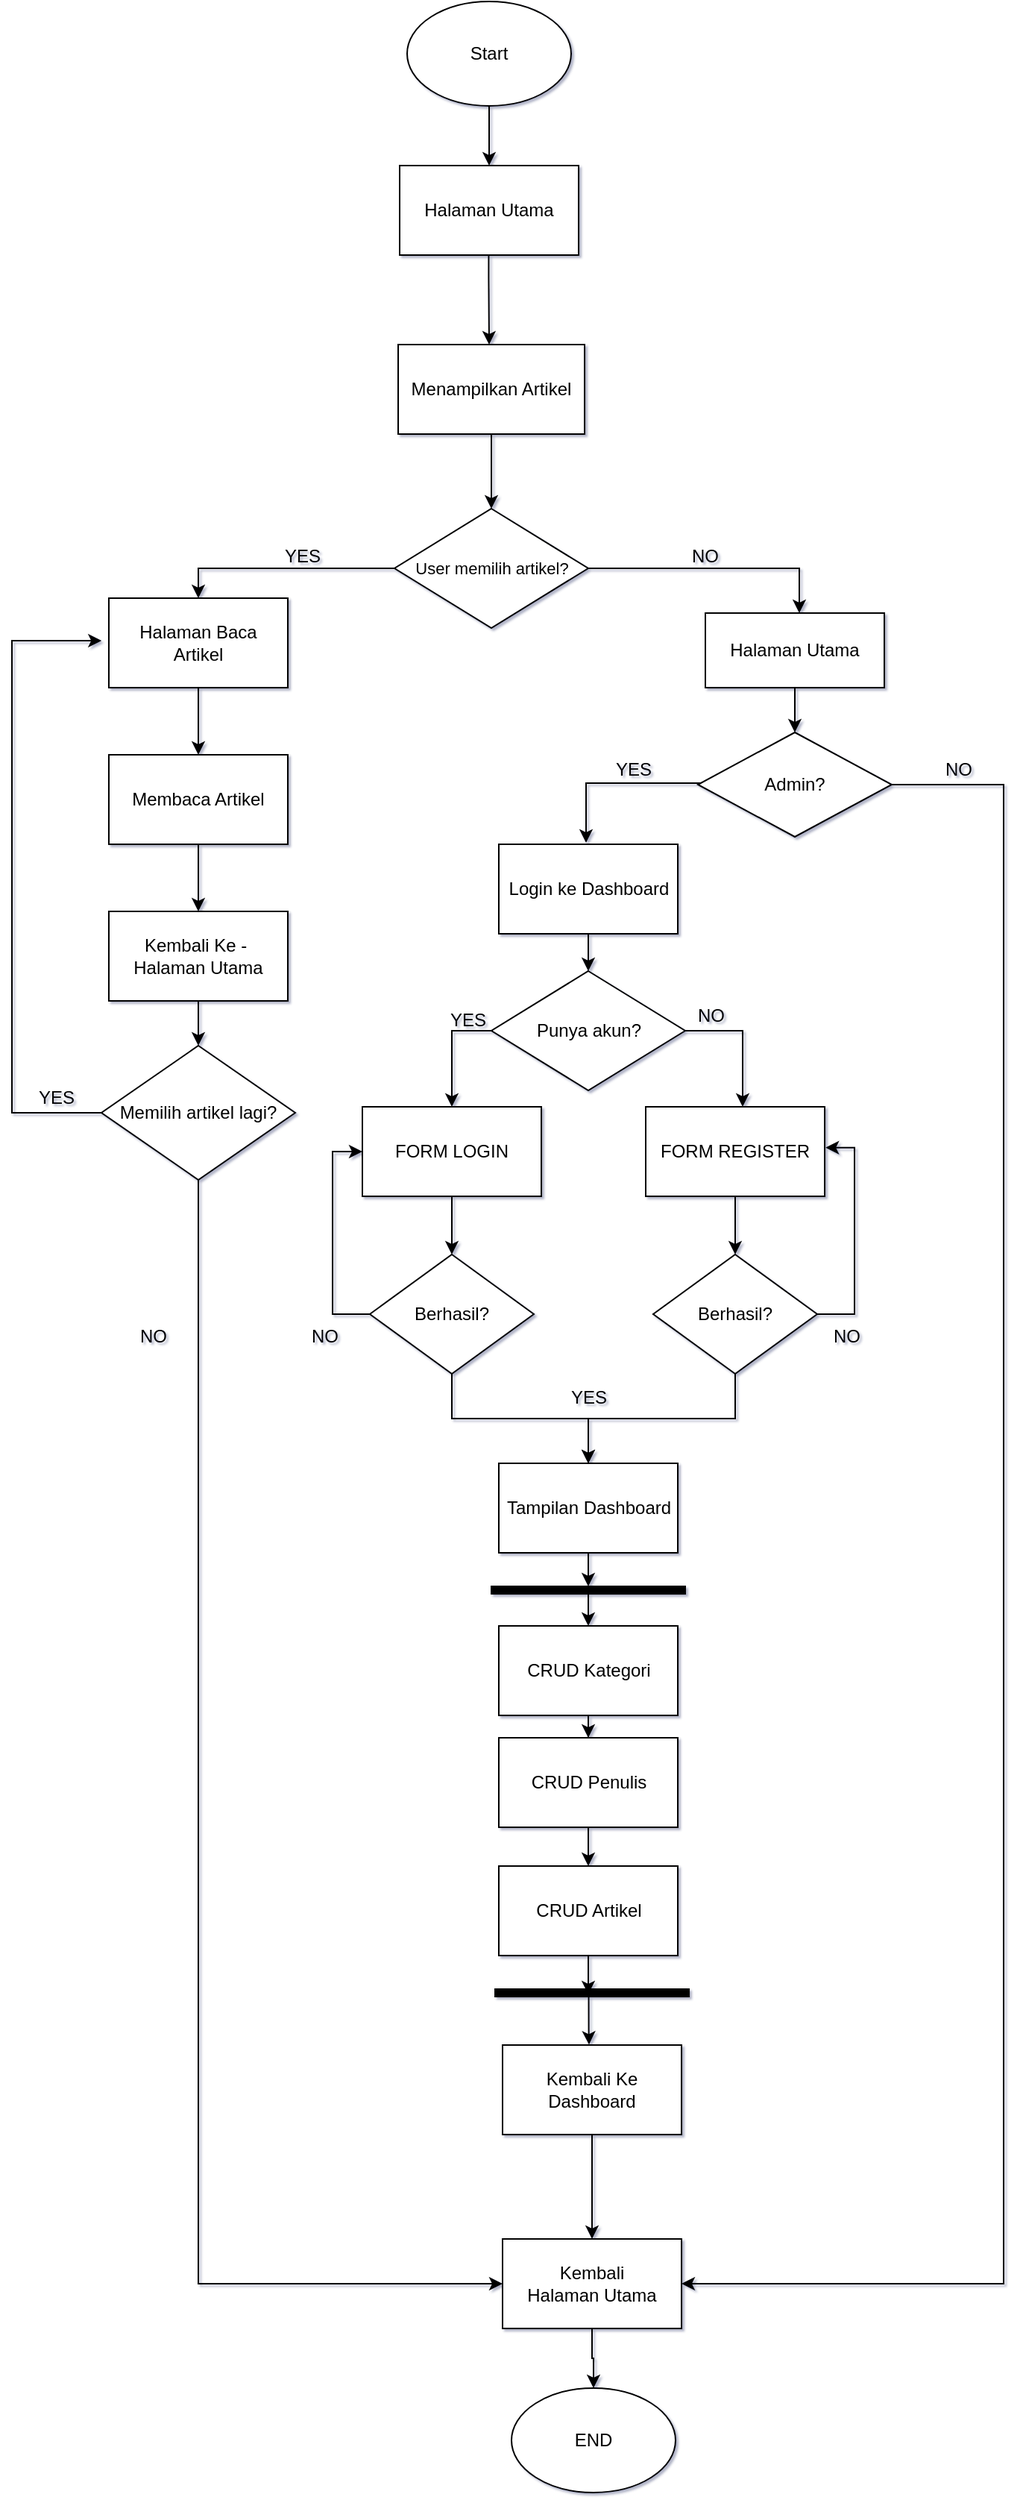 <mxfile version="24.4.13" type="github">
  <diagram id="C5RBs43oDa-KdzZeNtuy" name="Page-1">
    <mxGraphModel dx="849" dy="499" grid="1" gridSize="10" guides="1" tooltips="1" connect="1" arrows="1" fold="1" page="1" pageScale="1" pageWidth="827" pageHeight="1169" math="0" shadow="1">
      <root>
        <mxCell id="WIyWlLk6GJQsqaUBKTNV-0" />
        <mxCell id="WIyWlLk6GJQsqaUBKTNV-1" parent="WIyWlLk6GJQsqaUBKTNV-0" />
        <mxCell id="XTaNPVDyZfdnZvveZso0-5" value="" style="edgeStyle=orthogonalEdgeStyle;rounded=0;orthogonalLoop=1;jettySize=auto;html=1;" parent="WIyWlLk6GJQsqaUBKTNV-1" source="XTaNPVDyZfdnZvveZso0-1" target="XTaNPVDyZfdnZvveZso0-4" edge="1">
          <mxGeometry relative="1" as="geometry" />
        </mxCell>
        <mxCell id="XTaNPVDyZfdnZvveZso0-1" value="Start" style="ellipse;whiteSpace=wrap;html=1;" parent="WIyWlLk6GJQsqaUBKTNV-1" vertex="1">
          <mxGeometry x="340" y="20" width="110" height="70" as="geometry" />
        </mxCell>
        <mxCell id="XTaNPVDyZfdnZvveZso0-7" value="" style="edgeStyle=orthogonalEdgeStyle;rounded=0;orthogonalLoop=1;jettySize=auto;html=1;" parent="WIyWlLk6GJQsqaUBKTNV-1" edge="1">
          <mxGeometry relative="1" as="geometry">
            <mxPoint x="394.713" y="190" as="sourcePoint" />
            <mxPoint x="395" y="250" as="targetPoint" />
            <Array as="points">
              <mxPoint x="394.69" y="205" />
              <mxPoint x="394.69" y="205" />
            </Array>
          </mxGeometry>
        </mxCell>
        <mxCell id="XTaNPVDyZfdnZvveZso0-4" value="Halaman Utama" style="whiteSpace=wrap;html=1;" parent="WIyWlLk6GJQsqaUBKTNV-1" vertex="1">
          <mxGeometry x="335" y="130" width="120" height="60" as="geometry" />
        </mxCell>
        <mxCell id="XTaNPVDyZfdnZvveZso0-9" value="" style="edgeStyle=orthogonalEdgeStyle;rounded=0;orthogonalLoop=1;jettySize=auto;html=1;" parent="WIyWlLk6GJQsqaUBKTNV-1" source="XTaNPVDyZfdnZvveZso0-6" target="XTaNPVDyZfdnZvveZso0-8" edge="1">
          <mxGeometry relative="1" as="geometry" />
        </mxCell>
        <mxCell id="XTaNPVDyZfdnZvveZso0-6" value="Menampilkan Artikel" style="whiteSpace=wrap;html=1;" parent="WIyWlLk6GJQsqaUBKTNV-1" vertex="1">
          <mxGeometry x="334" y="250" width="125" height="60" as="geometry" />
        </mxCell>
        <mxCell id="XTaNPVDyZfdnZvveZso0-11" value="" style="edgeStyle=orthogonalEdgeStyle;rounded=0;orthogonalLoop=1;jettySize=auto;html=1;" parent="WIyWlLk6GJQsqaUBKTNV-1" source="XTaNPVDyZfdnZvveZso0-8" target="XTaNPVDyZfdnZvveZso0-10" edge="1">
          <mxGeometry relative="1" as="geometry">
            <Array as="points">
              <mxPoint x="200" y="400" />
            </Array>
          </mxGeometry>
        </mxCell>
        <mxCell id="XTaNPVDyZfdnZvveZso0-32" value="" style="edgeStyle=orthogonalEdgeStyle;rounded=0;orthogonalLoop=1;jettySize=auto;html=1;" parent="WIyWlLk6GJQsqaUBKTNV-1" edge="1">
          <mxGeometry relative="1" as="geometry">
            <mxPoint x="459.0" y="400.0" as="sourcePoint" />
            <mxPoint x="603" y="430" as="targetPoint" />
            <Array as="points">
              <mxPoint x="602.5" y="400" />
            </Array>
          </mxGeometry>
        </mxCell>
        <mxCell id="XTaNPVDyZfdnZvveZso0-8" value="&lt;font style=&quot;font-size: 11px;&quot;&gt;User memilih artikel?&lt;/font&gt;" style="rhombus;whiteSpace=wrap;html=1;align=center;" parent="WIyWlLk6GJQsqaUBKTNV-1" vertex="1">
          <mxGeometry x="331.5" y="360" width="130" height="80" as="geometry" />
        </mxCell>
        <mxCell id="XTaNPVDyZfdnZvveZso0-13" value="" style="edgeStyle=orthogonalEdgeStyle;rounded=0;orthogonalLoop=1;jettySize=auto;html=1;" parent="WIyWlLk6GJQsqaUBKTNV-1" source="XTaNPVDyZfdnZvveZso0-10" target="XTaNPVDyZfdnZvveZso0-12" edge="1">
          <mxGeometry relative="1" as="geometry" />
        </mxCell>
        <mxCell id="XTaNPVDyZfdnZvveZso0-10" value="Halaman Baca&lt;div&gt;Artikel&lt;/div&gt;" style="whiteSpace=wrap;html=1;" parent="WIyWlLk6GJQsqaUBKTNV-1" vertex="1">
          <mxGeometry x="140" y="420" width="120" height="60" as="geometry" />
        </mxCell>
        <mxCell id="XTaNPVDyZfdnZvveZso0-15" value="" style="edgeStyle=orthogonalEdgeStyle;rounded=0;orthogonalLoop=1;jettySize=auto;html=1;" parent="WIyWlLk6GJQsqaUBKTNV-1" source="XTaNPVDyZfdnZvveZso0-12" target="XTaNPVDyZfdnZvveZso0-14" edge="1">
          <mxGeometry relative="1" as="geometry" />
        </mxCell>
        <mxCell id="XTaNPVDyZfdnZvveZso0-12" value="Membaca Artikel" style="whiteSpace=wrap;html=1;" parent="WIyWlLk6GJQsqaUBKTNV-1" vertex="1">
          <mxGeometry x="140" y="525" width="120" height="60" as="geometry" />
        </mxCell>
        <mxCell id="XTaNPVDyZfdnZvveZso0-17" value="" style="edgeStyle=orthogonalEdgeStyle;rounded=0;orthogonalLoop=1;jettySize=auto;html=1;" parent="WIyWlLk6GJQsqaUBKTNV-1" source="XTaNPVDyZfdnZvveZso0-14" target="XTaNPVDyZfdnZvveZso0-16" edge="1">
          <mxGeometry relative="1" as="geometry" />
        </mxCell>
        <mxCell id="XTaNPVDyZfdnZvveZso0-14" value="Kembali Ke -&amp;nbsp;&lt;div&gt;Halaman Utama&lt;/div&gt;" style="whiteSpace=wrap;html=1;" parent="WIyWlLk6GJQsqaUBKTNV-1" vertex="1">
          <mxGeometry x="140" y="630" width="120" height="60" as="geometry" />
        </mxCell>
        <mxCell id="XTaNPVDyZfdnZvveZso0-30" value="" style="edgeStyle=orthogonalEdgeStyle;rounded=0;orthogonalLoop=1;jettySize=auto;html=1;exitX=0.5;exitY=1;exitDx=0;exitDy=0;entryX=0;entryY=0.5;entryDx=0;entryDy=0;" parent="WIyWlLk6GJQsqaUBKTNV-1" source="XTaNPVDyZfdnZvveZso0-16" target="XTaNPVDyZfdnZvveZso0-84" edge="1">
          <mxGeometry relative="1" as="geometry">
            <mxPoint x="191.553" y="900.004" as="sourcePoint" />
            <mxPoint x="340" y="1560" as="targetPoint" />
            <Array as="points">
              <mxPoint x="200" y="1550" />
            </Array>
          </mxGeometry>
        </mxCell>
        <mxCell id="XTaNPVDyZfdnZvveZso0-16" value="Memilih artikel lagi?" style="rhombus;whiteSpace=wrap;html=1;" parent="WIyWlLk6GJQsqaUBKTNV-1" vertex="1">
          <mxGeometry x="135" y="720" width="130" height="90" as="geometry" />
        </mxCell>
        <mxCell id="XTaNPVDyZfdnZvveZso0-18" value="YES" style="text;strokeColor=none;align=center;fillColor=none;html=1;verticalAlign=middle;whiteSpace=wrap;rounded=0;" parent="WIyWlLk6GJQsqaUBKTNV-1" vertex="1">
          <mxGeometry x="240" y="377" width="60" height="30" as="geometry" />
        </mxCell>
        <mxCell id="XTaNPVDyZfdnZvveZso0-24" value="" style="edgeStyle=orthogonalEdgeStyle;rounded=0;orthogonalLoop=1;jettySize=auto;html=1;targetPerimeterSpacing=2;entryX=0.001;entryY=0.392;entryDx=0;entryDy=0;entryPerimeter=0;" parent="WIyWlLk6GJQsqaUBKTNV-1" edge="1">
          <mxGeometry relative="1" as="geometry">
            <mxPoint x="135" y="765" as="sourcePoint" />
            <mxPoint x="135.12" y="448.52" as="targetPoint" />
            <Array as="points">
              <mxPoint x="135" y="765" />
              <mxPoint x="75" y="765" />
              <mxPoint x="75" y="449" />
            </Array>
          </mxGeometry>
        </mxCell>
        <mxCell id="XTaNPVDyZfdnZvveZso0-25" value="YES" style="text;strokeColor=none;align=center;fillColor=none;html=1;verticalAlign=middle;whiteSpace=wrap;rounded=0;" parent="WIyWlLk6GJQsqaUBKTNV-1" vertex="1">
          <mxGeometry x="75" y="740" width="60" height="30" as="geometry" />
        </mxCell>
        <mxCell id="XTaNPVDyZfdnZvveZso0-36" value="" style="edgeStyle=orthogonalEdgeStyle;rounded=0;orthogonalLoop=1;jettySize=auto;html=1;" parent="WIyWlLk6GJQsqaUBKTNV-1" edge="1">
          <mxGeometry relative="1" as="geometry">
            <mxPoint x="538.417" y="543.95" as="sourcePoint" />
            <mxPoint x="460" y="584" as="targetPoint" />
            <Array as="points">
              <mxPoint x="460" y="544" />
            </Array>
          </mxGeometry>
        </mxCell>
        <mxCell id="XTaNPVDyZfdnZvveZso0-33" value="Admin?" style="rhombus;whiteSpace=wrap;html=1;" parent="WIyWlLk6GJQsqaUBKTNV-1" vertex="1">
          <mxGeometry x="535" y="510" width="130" height="70" as="geometry" />
        </mxCell>
        <mxCell id="XTaNPVDyZfdnZvveZso0-37" value="NO" style="text;strokeColor=none;align=center;fillColor=none;html=1;verticalAlign=middle;whiteSpace=wrap;rounded=0;" parent="WIyWlLk6GJQsqaUBKTNV-1" vertex="1">
          <mxGeometry x="510" y="377" width="60" height="30" as="geometry" />
        </mxCell>
        <mxCell id="XTaNPVDyZfdnZvveZso0-38" value="YES" style="text;strokeColor=none;align=center;fillColor=none;html=1;verticalAlign=middle;whiteSpace=wrap;rounded=0;" parent="WIyWlLk6GJQsqaUBKTNV-1" vertex="1">
          <mxGeometry x="461.5" y="520" width="60" height="30" as="geometry" />
        </mxCell>
        <mxCell id="XTaNPVDyZfdnZvveZso0-39" value="NO" style="text;strokeColor=none;align=center;fillColor=none;html=1;verticalAlign=middle;whiteSpace=wrap;rounded=0;" parent="WIyWlLk6GJQsqaUBKTNV-1" vertex="1">
          <mxGeometry x="140" y="900" width="60" height="30" as="geometry" />
        </mxCell>
        <mxCell id="XTaNPVDyZfdnZvveZso0-42" value="" style="edgeStyle=orthogonalEdgeStyle;rounded=0;orthogonalLoop=1;jettySize=auto;html=1;" parent="WIyWlLk6GJQsqaUBKTNV-1" source="XTaNPVDyZfdnZvveZso0-40" target="XTaNPVDyZfdnZvveZso0-33" edge="1">
          <mxGeometry relative="1" as="geometry" />
        </mxCell>
        <mxCell id="XTaNPVDyZfdnZvveZso0-40" value="Halaman Utama" style="whiteSpace=wrap;html=1;" parent="WIyWlLk6GJQsqaUBKTNV-1" vertex="1">
          <mxGeometry x="540" y="430" width="120" height="50" as="geometry" />
        </mxCell>
        <mxCell id="XTaNPVDyZfdnZvveZso0-43" value="" style="edgeStyle=orthogonalEdgeStyle;rounded=0;orthogonalLoop=1;jettySize=auto;html=1;" parent="WIyWlLk6GJQsqaUBKTNV-1" target="XTaNPVDyZfdnZvveZso0-84" edge="1">
          <mxGeometry relative="1" as="geometry">
            <mxPoint x="664.0" y="545.0" as="sourcePoint" />
            <mxPoint x="740" y="1120" as="targetPoint" />
            <Array as="points">
              <mxPoint x="740" y="545" />
              <mxPoint x="740" y="1550" />
            </Array>
          </mxGeometry>
        </mxCell>
        <mxCell id="XTaNPVDyZfdnZvveZso0-46" value="" style="edgeStyle=orthogonalEdgeStyle;rounded=0;orthogonalLoop=1;jettySize=auto;html=1;" parent="WIyWlLk6GJQsqaUBKTNV-1" source="XTaNPVDyZfdnZvveZso0-44" edge="1">
          <mxGeometry relative="1" as="geometry">
            <mxPoint x="461.5" y="670" as="targetPoint" />
          </mxGeometry>
        </mxCell>
        <mxCell id="XTaNPVDyZfdnZvveZso0-44" value="Login ke Dashboard" style="rounded=0;whiteSpace=wrap;html=1;" parent="WIyWlLk6GJQsqaUBKTNV-1" vertex="1">
          <mxGeometry x="401.5" y="585" width="120" height="60" as="geometry" />
        </mxCell>
        <mxCell id="XTaNPVDyZfdnZvveZso0-49" style="edgeStyle=orthogonalEdgeStyle;rounded=0;orthogonalLoop=1;jettySize=auto;html=1;exitX=0;exitY=0.5;exitDx=0;exitDy=0;" parent="WIyWlLk6GJQsqaUBKTNV-1" source="XTaNPVDyZfdnZvveZso0-47" target="XTaNPVDyZfdnZvveZso0-52" edge="1">
          <mxGeometry relative="1" as="geometry">
            <mxPoint x="360" y="760" as="targetPoint" />
            <mxPoint x="360.017" y="709.999" as="sourcePoint" />
          </mxGeometry>
        </mxCell>
        <mxCell id="XTaNPVDyZfdnZvveZso0-47" value="Punya akun?" style="rhombus;whiteSpace=wrap;html=1;rounded=0;" parent="WIyWlLk6GJQsqaUBKTNV-1" vertex="1">
          <mxGeometry x="396.5" y="670" width="130" height="80" as="geometry" />
        </mxCell>
        <mxCell id="XTaNPVDyZfdnZvveZso0-50" value="YES" style="text;strokeColor=none;align=center;fillColor=none;html=1;verticalAlign=middle;whiteSpace=wrap;rounded=0;" parent="WIyWlLk6GJQsqaUBKTNV-1" vertex="1">
          <mxGeometry x="351" y="688" width="60" height="30" as="geometry" />
        </mxCell>
        <mxCell id="XTaNPVDyZfdnZvveZso0-63" value="" style="edgeStyle=orthogonalEdgeStyle;rounded=0;orthogonalLoop=1;jettySize=auto;html=1;" parent="WIyWlLk6GJQsqaUBKTNV-1" source="XTaNPVDyZfdnZvveZso0-52" target="XTaNPVDyZfdnZvveZso0-62" edge="1">
          <mxGeometry relative="1" as="geometry" />
        </mxCell>
        <mxCell id="XTaNPVDyZfdnZvveZso0-52" value="FORM LOGIN" style="rounded=0;whiteSpace=wrap;html=1;" parent="WIyWlLk6GJQsqaUBKTNV-1" vertex="1">
          <mxGeometry x="310" y="761" width="120" height="60" as="geometry" />
        </mxCell>
        <mxCell id="XTaNPVDyZfdnZvveZso0-61" value="" style="edgeStyle=orthogonalEdgeStyle;rounded=0;orthogonalLoop=1;jettySize=auto;html=1;" parent="WIyWlLk6GJQsqaUBKTNV-1" source="XTaNPVDyZfdnZvveZso0-53" target="XTaNPVDyZfdnZvveZso0-60" edge="1">
          <mxGeometry relative="1" as="geometry" />
        </mxCell>
        <mxCell id="XTaNPVDyZfdnZvveZso0-53" value="FORM REGISTER" style="whiteSpace=wrap;html=1;rounded=0;" parent="WIyWlLk6GJQsqaUBKTNV-1" vertex="1">
          <mxGeometry x="500" y="761" width="120" height="60" as="geometry" />
        </mxCell>
        <mxCell id="XTaNPVDyZfdnZvveZso0-56" value="" style="edgeStyle=orthogonalEdgeStyle;rounded=0;orthogonalLoop=1;jettySize=auto;html=1;" parent="WIyWlLk6GJQsqaUBKTNV-1" edge="1">
          <mxGeometry relative="1" as="geometry">
            <mxPoint x="526.0" y="710.0" as="sourcePoint" />
            <mxPoint x="565" y="761" as="targetPoint" />
            <Array as="points">
              <mxPoint x="565" y="710" />
            </Array>
          </mxGeometry>
        </mxCell>
        <mxCell id="XTaNPVDyZfdnZvveZso0-58" value="NO" style="text;strokeColor=none;align=center;fillColor=none;html=1;verticalAlign=middle;whiteSpace=wrap;rounded=0;" parent="WIyWlLk6GJQsqaUBKTNV-1" vertex="1">
          <mxGeometry x="514" y="685" width="60" height="30" as="geometry" />
        </mxCell>
        <mxCell id="XTaNPVDyZfdnZvveZso0-59" value="NO" style="text;strokeColor=none;align=center;fillColor=none;html=1;verticalAlign=middle;whiteSpace=wrap;rounded=0;" parent="WIyWlLk6GJQsqaUBKTNV-1" vertex="1">
          <mxGeometry x="680" y="520" width="60" height="30" as="geometry" />
        </mxCell>
        <mxCell id="XTaNPVDyZfdnZvveZso0-65" value="" style="edgeStyle=orthogonalEdgeStyle;rounded=0;orthogonalLoop=1;jettySize=auto;html=1;" parent="WIyWlLk6GJQsqaUBKTNV-1" source="XTaNPVDyZfdnZvveZso0-60" target="XTaNPVDyZfdnZvveZso0-64" edge="1">
          <mxGeometry relative="1" as="geometry" />
        </mxCell>
        <mxCell id="XTaNPVDyZfdnZvveZso0-69" style="edgeStyle=orthogonalEdgeStyle;rounded=0;orthogonalLoop=1;jettySize=auto;html=1;entryX=1.005;entryY=0.456;entryDx=0;entryDy=0;entryPerimeter=0;" parent="WIyWlLk6GJQsqaUBKTNV-1" source="XTaNPVDyZfdnZvveZso0-60" target="XTaNPVDyZfdnZvveZso0-53" edge="1">
          <mxGeometry relative="1" as="geometry">
            <mxPoint x="640" y="790" as="targetPoint" />
            <Array as="points">
              <mxPoint x="640" y="900" />
              <mxPoint x="640" y="788" />
            </Array>
          </mxGeometry>
        </mxCell>
        <mxCell id="XTaNPVDyZfdnZvveZso0-60" value="Berhasil?" style="rhombus;whiteSpace=wrap;html=1;rounded=0;" parent="WIyWlLk6GJQsqaUBKTNV-1" vertex="1">
          <mxGeometry x="505" y="860" width="110" height="80" as="geometry" />
        </mxCell>
        <mxCell id="XTaNPVDyZfdnZvveZso0-66" style="edgeStyle=orthogonalEdgeStyle;rounded=0;orthogonalLoop=1;jettySize=auto;html=1;exitX=0.5;exitY=1;exitDx=0;exitDy=0;" parent="WIyWlLk6GJQsqaUBKTNV-1" source="XTaNPVDyZfdnZvveZso0-62" target="XTaNPVDyZfdnZvveZso0-64" edge="1">
          <mxGeometry relative="1" as="geometry" />
        </mxCell>
        <mxCell id="XTaNPVDyZfdnZvveZso0-68" style="edgeStyle=orthogonalEdgeStyle;rounded=0;orthogonalLoop=1;jettySize=auto;html=1;exitX=0;exitY=0.5;exitDx=0;exitDy=0;entryX=0;entryY=0.5;entryDx=0;entryDy=0;" parent="WIyWlLk6GJQsqaUBKTNV-1" source="XTaNPVDyZfdnZvveZso0-62" target="XTaNPVDyZfdnZvveZso0-52" edge="1">
          <mxGeometry relative="1" as="geometry" />
        </mxCell>
        <mxCell id="XTaNPVDyZfdnZvveZso0-62" value="Berhasil?" style="rhombus;whiteSpace=wrap;html=1;rounded=0;" parent="WIyWlLk6GJQsqaUBKTNV-1" vertex="1">
          <mxGeometry x="315" y="860" width="110" height="80" as="geometry" />
        </mxCell>
        <mxCell id="XTaNPVDyZfdnZvveZso0-73" value="" style="edgeStyle=orthogonalEdgeStyle;rounded=0;orthogonalLoop=1;jettySize=auto;html=1;entryX=0.5;entryY=0;entryDx=0;entryDy=0;" parent="WIyWlLk6GJQsqaUBKTNV-1" source="XTaNPVDyZfdnZvveZso0-78" target="XTaNPVDyZfdnZvveZso0-72" edge="1">
          <mxGeometry relative="1" as="geometry">
            <mxPoint x="463" y="1100" as="targetPoint" />
            <Array as="points" />
          </mxGeometry>
        </mxCell>
        <mxCell id="XTaNPVDyZfdnZvveZso0-64" value="Tampilan Dashboard" style="whiteSpace=wrap;html=1;rounded=0;" parent="WIyWlLk6GJQsqaUBKTNV-1" vertex="1">
          <mxGeometry x="401.5" y="1000" width="120" height="60" as="geometry" />
        </mxCell>
        <mxCell id="XTaNPVDyZfdnZvveZso0-67" value="YES" style="text;strokeColor=none;align=center;fillColor=none;html=1;verticalAlign=middle;whiteSpace=wrap;rounded=0;" parent="WIyWlLk6GJQsqaUBKTNV-1" vertex="1">
          <mxGeometry x="431.5" y="941" width="60" height="30" as="geometry" />
        </mxCell>
        <mxCell id="XTaNPVDyZfdnZvveZso0-70" value="NO" style="text;strokeColor=none;align=center;fillColor=none;html=1;verticalAlign=middle;whiteSpace=wrap;rounded=0;" parent="WIyWlLk6GJQsqaUBKTNV-1" vertex="1">
          <mxGeometry x="605" y="900" width="60" height="30" as="geometry" />
        </mxCell>
        <mxCell id="XTaNPVDyZfdnZvveZso0-71" value="NO" style="text;strokeColor=none;align=center;fillColor=none;html=1;verticalAlign=middle;whiteSpace=wrap;rounded=0;" parent="WIyWlLk6GJQsqaUBKTNV-1" vertex="1">
          <mxGeometry x="255" y="900" width="60" height="30" as="geometry" />
        </mxCell>
        <mxCell id="XTaNPVDyZfdnZvveZso0-75" value="" style="edgeStyle=orthogonalEdgeStyle;rounded=0;orthogonalLoop=1;jettySize=auto;html=1;" parent="WIyWlLk6GJQsqaUBKTNV-1" source="XTaNPVDyZfdnZvveZso0-72" target="XTaNPVDyZfdnZvveZso0-74" edge="1">
          <mxGeometry relative="1" as="geometry" />
        </mxCell>
        <mxCell id="XTaNPVDyZfdnZvveZso0-72" value="CRUD Kategori" style="whiteSpace=wrap;html=1;rounded=0;" parent="WIyWlLk6GJQsqaUBKTNV-1" vertex="1">
          <mxGeometry x="401.5" y="1109" width="120" height="60" as="geometry" />
        </mxCell>
        <mxCell id="XTaNPVDyZfdnZvveZso0-77" value="" style="edgeStyle=orthogonalEdgeStyle;rounded=0;orthogonalLoop=1;jettySize=auto;html=1;" parent="WIyWlLk6GJQsqaUBKTNV-1" source="XTaNPVDyZfdnZvveZso0-74" target="XTaNPVDyZfdnZvveZso0-76" edge="1">
          <mxGeometry relative="1" as="geometry" />
        </mxCell>
        <mxCell id="XTaNPVDyZfdnZvveZso0-74" value="CRUD Penulis" style="whiteSpace=wrap;html=1;rounded=0;" parent="WIyWlLk6GJQsqaUBKTNV-1" vertex="1">
          <mxGeometry x="401.5" y="1184" width="120" height="60" as="geometry" />
        </mxCell>
        <mxCell id="XTaNPVDyZfdnZvveZso0-76" value="CRUD Artikel" style="whiteSpace=wrap;html=1;rounded=0;" parent="WIyWlLk6GJQsqaUBKTNV-1" vertex="1">
          <mxGeometry x="401.5" y="1270" width="120" height="60" as="geometry" />
        </mxCell>
        <mxCell id="XTaNPVDyZfdnZvveZso0-79" value="" style="edgeStyle=orthogonalEdgeStyle;rounded=0;orthogonalLoop=1;jettySize=auto;html=1;" parent="WIyWlLk6GJQsqaUBKTNV-1" source="XTaNPVDyZfdnZvveZso0-64" target="XTaNPVDyZfdnZvveZso0-78" edge="1">
          <mxGeometry relative="1" as="geometry">
            <mxPoint x="462" y="1060" as="sourcePoint" />
            <mxPoint x="462" y="1110" as="targetPoint" />
          </mxGeometry>
        </mxCell>
        <mxCell id="XTaNPVDyZfdnZvveZso0-78" value="" style="html=1;points=[];perimeter=orthogonalPerimeter;fillColor=strokeColor;rotation=90;" parent="WIyWlLk6GJQsqaUBKTNV-1" vertex="1">
          <mxGeometry x="459" y="1020" width="5" height="130" as="geometry" />
        </mxCell>
        <mxCell id="XTaNPVDyZfdnZvveZso0-80" value="" style="html=1;points=[];perimeter=orthogonalPerimeter;fillColor=strokeColor;rotation=90;" parent="WIyWlLk6GJQsqaUBKTNV-1" vertex="1">
          <mxGeometry x="461.5" y="1290" width="5" height="130" as="geometry" />
        </mxCell>
        <mxCell id="XTaNPVDyZfdnZvveZso0-81" value="" style="edgeStyle=orthogonalEdgeStyle;rounded=0;orthogonalLoop=1;jettySize=auto;html=1;" parent="WIyWlLk6GJQsqaUBKTNV-1" edge="1">
          <mxGeometry relative="1" as="geometry">
            <mxPoint x="461.5" y="1330" as="sourcePoint" />
            <mxPoint x="461.5" y="1356" as="targetPoint" />
          </mxGeometry>
        </mxCell>
        <mxCell id="XTaNPVDyZfdnZvveZso0-82" value="" style="edgeStyle=orthogonalEdgeStyle;rounded=0;orthogonalLoop=1;jettySize=auto;html=1;entryX=0.483;entryY=-0.005;entryDx=0;entryDy=0;entryPerimeter=0;" parent="WIyWlLk6GJQsqaUBKTNV-1" target="XTaNPVDyZfdnZvveZso0-83" edge="1">
          <mxGeometry relative="1" as="geometry">
            <mxPoint x="461.76" y="1358" as="sourcePoint" />
            <mxPoint x="462" y="1390" as="targetPoint" />
            <Array as="points">
              <mxPoint x="462" y="1380" />
              <mxPoint x="462" y="1380" />
            </Array>
          </mxGeometry>
        </mxCell>
        <mxCell id="XTaNPVDyZfdnZvveZso0-85" value="" style="edgeStyle=orthogonalEdgeStyle;rounded=0;orthogonalLoop=1;jettySize=auto;html=1;" parent="WIyWlLk6GJQsqaUBKTNV-1" source="XTaNPVDyZfdnZvveZso0-83" target="XTaNPVDyZfdnZvveZso0-84" edge="1">
          <mxGeometry relative="1" as="geometry" />
        </mxCell>
        <mxCell id="XTaNPVDyZfdnZvveZso0-83" value="Kembali Ke Dashboard" style="rounded=0;whiteSpace=wrap;html=1;" parent="WIyWlLk6GJQsqaUBKTNV-1" vertex="1">
          <mxGeometry x="404" y="1390" width="120" height="60" as="geometry" />
        </mxCell>
        <mxCell id="XTaNPVDyZfdnZvveZso0-89" value="" style="edgeStyle=orthogonalEdgeStyle;rounded=0;orthogonalLoop=1;jettySize=auto;html=1;" parent="WIyWlLk6GJQsqaUBKTNV-1" source="XTaNPVDyZfdnZvveZso0-84" target="XTaNPVDyZfdnZvveZso0-88" edge="1">
          <mxGeometry relative="1" as="geometry" />
        </mxCell>
        <mxCell id="XTaNPVDyZfdnZvveZso0-84" value="&lt;div&gt;Kembali&lt;/div&gt;Halaman Utama" style="rounded=0;whiteSpace=wrap;html=1;" parent="WIyWlLk6GJQsqaUBKTNV-1" vertex="1">
          <mxGeometry x="404" y="1520" width="120" height="60" as="geometry" />
        </mxCell>
        <mxCell id="XTaNPVDyZfdnZvveZso0-88" value="END" style="ellipse;whiteSpace=wrap;html=1;" parent="WIyWlLk6GJQsqaUBKTNV-1" vertex="1">
          <mxGeometry x="410" y="1620" width="110" height="70" as="geometry" />
        </mxCell>
      </root>
    </mxGraphModel>
  </diagram>
</mxfile>

